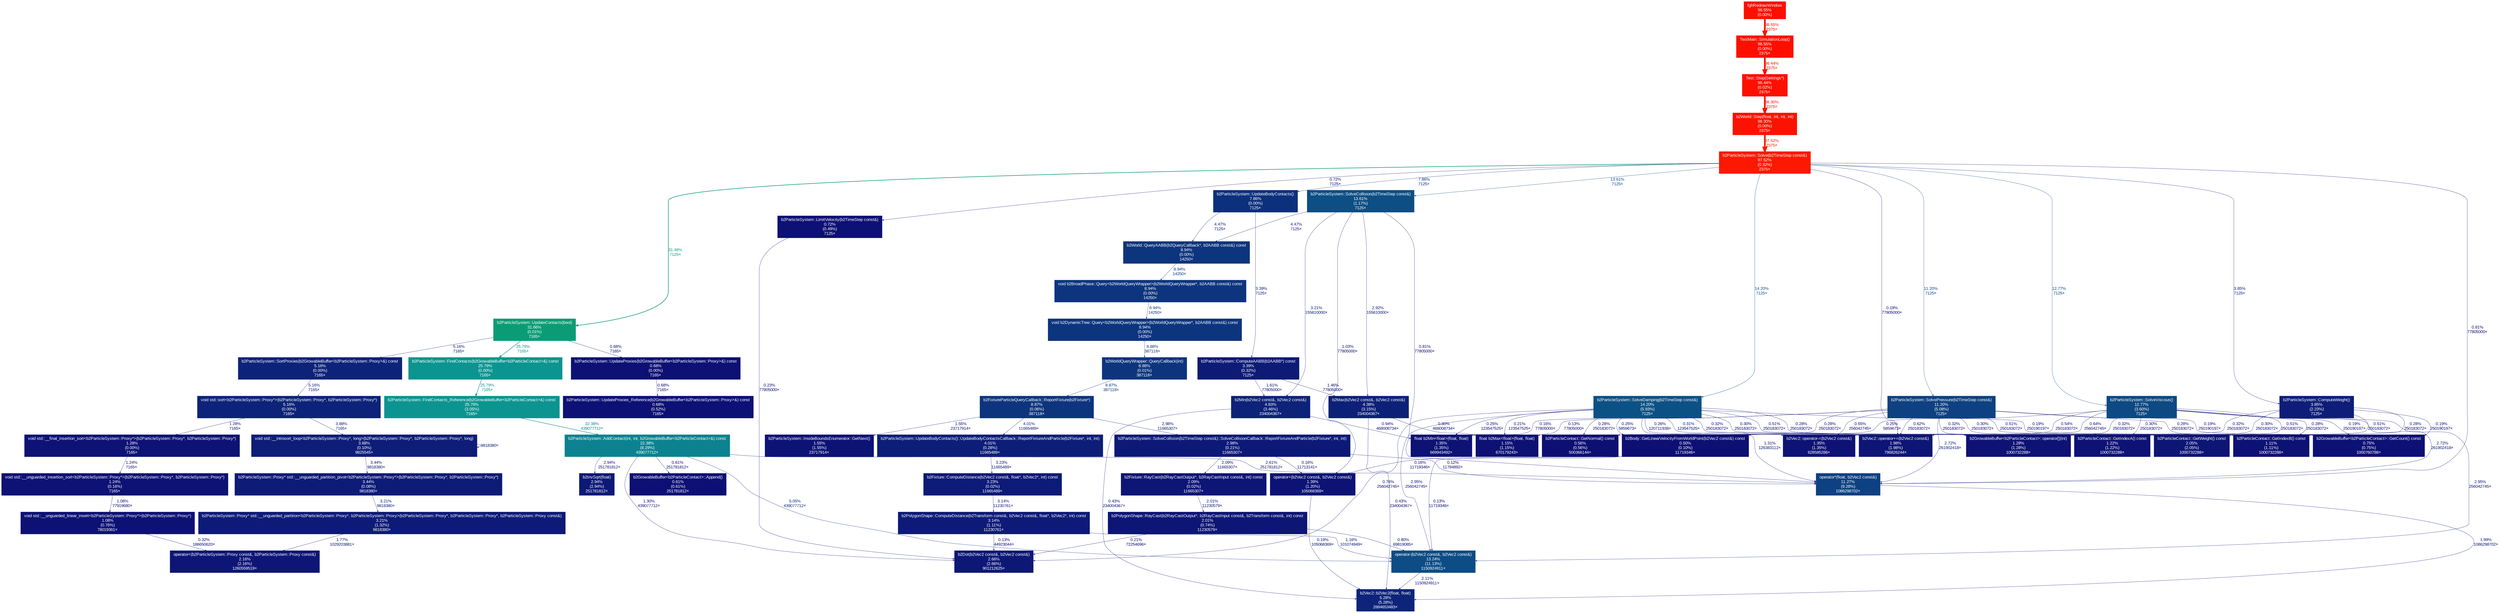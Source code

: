 digraph {
	graph [fontname=Arial, nodesep=0.125, ranksep=0.25];
	node [fontcolor=white, fontname=Arial, height=0, shape=box, style=filled, width=0];
	edge [fontname=Arial];
	1 [color="#fd0f00", fontcolor="#ffffff", fontsize="10.00", label="fghRedrawWindow\n98.55%\n(0.00%)"];
	1 -> 2 [arrowsize="0.99", color="#fd0f00", fontcolor="#fd0f00", fontsize="10.00", label="98.55%\n2375×", labeldistance="3.94", penwidth="3.94"];
	2 [color="#fd0f00", fontcolor="#ffffff", fontsize="10.00", label="TestMain::SimulationLoop()\n98.55%\n(0.00%)\n2375×"];
	2 -> 3 [arrowsize="0.99", color="#fd1000", fontcolor="#fd1000", fontsize="10.00", label="98.44%\n2375×", labeldistance="3.94", penwidth="3.94"];
	3 [color="#fd1000", fontcolor="#ffffff", fontsize="10.00", label="Test::Step(Settings*)\n98.44%\n(0.02%)\n2375×"];
	3 -> 4 [arrowsize="0.99", color="#fc1200", fontcolor="#fc1200", fontsize="10.00", label="98.30%\n2375×", labeldistance="3.93", penwidth="3.93"];
	4 [color="#fc1200", fontcolor="#ffffff", fontsize="10.00", label="b2World::Step(float, int, int, int)\n98.30%\n(0.00%)\n2375×"];
	4 -> 5 [arrowsize="0.99", color="#fb1901", fontcolor="#fb1901", fontsize="10.00", label="97.52%\n2375×", labeldistance="3.90", penwidth="3.90"];
	5 [color="#fb1901", fontcolor="#ffffff", fontsize="10.00", label="b2ParticleSystem::Solve(b2TimeStep const&)\n97.52%\n(0.32%)\n2375×"];
	5 -> 6 [arrowsize="0.56", color="#0b9c77", fontcolor="#0b9c77", fontsize="10.00", label="31.48%\n7125×", labeldistance="1.26", penwidth="1.26"];
	5 -> 10 [arrowsize="0.38", color="#0c5185", fontcolor="#0c5185", fontsize="10.00", label="14.20%\n7125×", labeldistance="0.57", penwidth="0.57"];
	5 -> 11 [arrowsize="0.37", color="#0d4e84", fontcolor="#0d4e84", fontsize="10.00", label="13.61%\n7125×", labeldistance="0.54", penwidth="0.54"];
	5 -> 13 [arrowsize="0.36", color="#0d4983", fontcolor="#0d4983", fontsize="10.00", label="12.77%\n7125×", labeldistance="0.51", penwidth="0.51"];
	5 -> 14 [arrowsize="0.35", color="#0d1074", fontcolor="#0d1074", fontsize="10.00", label="0.81%\n77805000×", labeldistance="0.50", penwidth="0.50"];
	5 -> 15 [arrowsize="0.35", color="#0d4181", fontcolor="#0d4181", fontsize="10.00", label="11.20%\n7125×", labeldistance="0.50", penwidth="0.50"];
	5 -> 21 [arrowsize="0.35", color="#0d307d", fontcolor="#0d307d", fontsize="10.00", label="7.86%\n7125×", labeldistance="0.50", penwidth="0.50"];
	5 -> 29 [arrowsize="0.35", color="#0d1d78", fontcolor="#0d1d78", fontsize="10.00", label="3.85%\n7125×", labeldistance="0.50", penwidth="0.50"];
	5 -> 42 [arrowsize="0.35", color="#0d0e73", fontcolor="#0d0e73", fontsize="10.00", label="0.19%\n77805000×", labeldistance="0.50", penwidth="0.50"];
	5 -> 55 [arrowsize="0.35", color="#0d1074", fontcolor="#0d1074", fontsize="10.00", label="0.72%\n7125×", labeldistance="0.50", penwidth="0.50"];
	6 [color="#0b9c76", fontcolor="#ffffff", fontsize="10.00", label="b2ParticleSystem::UpdateContacts(bool)\n31.66%\n(0.01%)\n7165×"];
	6 -> 7 [arrowsize="0.51", color="#0c9490", fontcolor="#0c9490", fontsize="10.00", label="25.79%\n7165×", labeldistance="1.03", penwidth="1.03"];
	6 -> 23 [arrowsize="0.35", color="#0d2379", fontcolor="#0d2379", fontsize="10.00", label="5.16%\n7165×", labeldistance="0.50", penwidth="0.50"];
	6 -> 56 [arrowsize="0.35", color="#0d1074", fontcolor="#0d1074", fontsize="10.00", label="0.68%\n7165×", labeldistance="0.50", penwidth="0.50"];
	7 [color="#0c9490", fontcolor="#ffffff", fontsize="10.00", label="b2ParticleSystem::FindContacts(b2GrowableBuffer<b2ParticleContact>&) const\n25.79%\n(0.00%)\n7165×"];
	7 -> 8 [arrowsize="0.51", color="#0c9490", fontcolor="#0c9490", fontsize="10.00", label="25.79%\n7165×", labeldistance="1.03", penwidth="1.03"];
	8 [color="#0c9490", fontcolor="#ffffff", fontsize="10.00", label="b2ParticleSystem::FindContacts_Reference(b2GrowableBuffer<b2ParticleContact>&) const\n25.79%\n(3.05%)\n7165×"];
	8 -> 9 [arrowsize="0.47", color="#0c8290", fontcolor="#0c8290", fontsize="10.00", label="22.38%\n439077712×", labeldistance="0.90", penwidth="0.90"];
	9 [color="#0c8290", fontcolor="#ffffff", fontsize="10.00", label="b2ParticleSystem::AddContact(int, int, b2GrowableBuffer<b2ParticleContact>&) const\n22.38%\n(8.29%)\n439077712×"];
	9 -> 12 [arrowsize="0.35", color="#0d2379", fontcolor="#0d2379", fontsize="10.00", label="5.05%\n439077712×", labeldistance="0.50", penwidth="0.50"];
	9 -> 14 [arrowsize="0.35", color="#0d1876", fontcolor="#0d1876", fontsize="10.00", label="2.61%\n251781812×", labeldistance="0.50", penwidth="0.50"];
	9 -> 36 [arrowsize="0.35", color="#0d1977", fontcolor="#0d1977", fontsize="10.00", label="2.94%\n251781812×", labeldistance="0.50", penwidth="0.50"];
	9 -> 37 [arrowsize="0.35", color="#0d1274", fontcolor="#0d1274", fontsize="10.00", label="1.30%\n439077712×", labeldistance="0.50", penwidth="0.50"];
	9 -> 58 [arrowsize="0.35", color="#0d0f74", fontcolor="#0d0f74", fontsize="10.00", label="0.61%\n251781812×", labeldistance="0.50", penwidth="0.50"];
	10 [color="#0c5185", fontcolor="#ffffff", fontsize="10.00", label="b2ParticleSystem::SolveDamping(b2TimeStep const&)\n14.20%\n(5.93%)\n7125×"];
	10 -> 12 [arrowsize="0.35", color="#0d1977", fontcolor="#0d1977", fontsize="10.00", label="2.95%\n256042745×", labeldistance="0.50", penwidth="0.50"];
	10 -> 14 [arrowsize="0.35", color="#0d1274", fontcolor="#0d1274", fontsize="10.00", label="1.31%\n126383112×", labeldistance="0.50", penwidth="0.50"];
	10 -> 37 [arrowsize="0.35", color="#0d1074", fontcolor="#0d1074", fontsize="10.00", label="0.76%\n256042745×", labeldistance="0.50", penwidth="0.50"];
	10 -> 40 [arrowsize="0.35", color="#0d0f73", fontcolor="#0d0f73", fontsize="10.00", label="0.51%\n250183072×", labeldistance="0.50", penwidth="0.50"];
	10 -> 42 [arrowsize="0.35", color="#0d0e73", fontcolor="#0d0e73", fontsize="10.00", label="0.31%\n123547525×", labeldistance="0.50", penwidth="0.50"];
	10 -> 45 [arrowsize="0.35", color="#0d0e73", fontcolor="#0d0e73", fontsize="10.00", label="0.25%\n123547525×", labeldistance="0.50", penwidth="0.50"];
	10 -> 46 [arrowsize="0.35", color="#0d0e73", fontcolor="#0d0e73", fontsize="10.00", label="0.26%\n120711938×", labeldistance="0.50", penwidth="0.50"];
	10 -> 47 [arrowsize="0.35", color="#0d0e73", fontcolor="#0d0e73", fontsize="10.00", label="0.32%\n250183072×", labeldistance="0.50", penwidth="0.50"];
	10 -> 50 [arrowsize="0.35", color="#0d0e73", fontcolor="#0d0e73", fontsize="10.00", label="0.30%\n250183072×", labeldistance="0.50", penwidth="0.50"];
	10 -> 51 [arrowsize="0.35", color="#0d0e73", fontcolor="#0d0e73", fontsize="10.00", label="0.21%\n123547525×", labeldistance="0.50", penwidth="0.50"];
	10 -> 52 [arrowsize="0.35", color="#0d0e73", fontcolor="#0d0e73", fontsize="10.00", label="0.28%\n250183072×", labeldistance="0.50", penwidth="0.50"];
	10 -> 54 [arrowsize="0.35", color="#0d0e73", fontcolor="#0d0e73", fontsize="10.00", label="0.19%\n250190197×", labeldistance="0.50", penwidth="0.50"];
	10 -> 59 [arrowsize="0.35", color="#0d0e73", fontcolor="#0d0e73", fontsize="10.00", label="0.28%\n250183072×", labeldistance="0.50", penwidth="0.50"];
	10 -> 60 [arrowsize="0.35", color="#0d0e73", fontcolor="#0d0e73", fontsize="10.00", label="0.25%\n5859673×", labeldistance="0.50", penwidth="0.50"];
	11 [color="#0d4e84", fontcolor="#ffffff", fontsize="10.00", label="b2ParticleSystem::SolveCollision(b2TimeStep const&)\n13.61%\n(1.17%)\n7125×"];
	11 -> 14 [arrowsize="0.35", color="#0d1074", fontcolor="#0d1074", fontsize="10.00", label="0.81%\n77805000×", labeldistance="0.50", penwidth="0.50"];
	11 -> 18 [arrowsize="0.35", color="#0d2078", fontcolor="#0d2078", fontsize="10.00", label="4.47%\n7125×", labeldistance="0.50", penwidth="0.50"];
	11 -> 25 [arrowsize="0.35", color="#0d1a77", fontcolor="#0d1a77", fontsize="10.00", label="3.21%\n155610000×", labeldistance="0.50", penwidth="0.50"];
	11 -> 26 [arrowsize="0.35", color="#0d1976", fontcolor="#0d1976", fontsize="10.00", label="2.92%\n155610000×", labeldistance="0.50", penwidth="0.50"];
	11 -> 44 [arrowsize="0.35", color="#0d1174", fontcolor="#0d1174", fontsize="10.00", label="1.03%\n77805000×", labeldistance="0.50", penwidth="0.50"];
	12 [color="#0d4c84", fontcolor="#ffffff", fontsize="10.00", label="operator-(b2Vec2 const&, b2Vec2 const&)\n13.24%\n(11.13%)\n1150924911×"];
	12 -> 22 [arrowsize="0.35", color="#0d1675", fontcolor="#0d1675", fontsize="10.00", label="2.11%\n1150924911×", labeldistance="0.50", penwidth="0.50"];
	13 [color="#0d4983", fontcolor="#ffffff", fontsize="10.00", label="b2ParticleSystem::SolveViscous()\n12.77%\n(3.60%)\n7125×"];
	13 -> 12 [arrowsize="0.35", color="#0d1977", fontcolor="#0d1977", fontsize="10.00", label="2.95%\n256042745×", labeldistance="0.50", penwidth="0.50"];
	13 -> 14 [arrowsize="0.35", color="#0d1876", fontcolor="#0d1876", fontsize="10.00", label="2.72%\n261902418×", labeldistance="0.50", penwidth="0.50"];
	13 -> 40 [arrowsize="0.35", color="#0d0f73", fontcolor="#0d0f73", fontsize="10.00", label="0.51%\n250183072×", labeldistance="0.50", penwidth="0.50"];
	13 -> 42 [arrowsize="0.35", color="#0d0f74", fontcolor="#0d0f74", fontsize="10.00", label="0.64%\n256042745×", labeldistance="0.50", penwidth="0.50"];
	13 -> 46 [arrowsize="0.35", color="#0d0f73", fontcolor="#0d0f73", fontsize="10.00", label="0.54%\n250183072×", labeldistance="0.50", penwidth="0.50"];
	13 -> 47 [arrowsize="0.35", color="#0d0e73", fontcolor="#0d0e73", fontsize="10.00", label="0.32%\n250183072×", labeldistance="0.50", penwidth="0.50"];
	13 -> 50 [arrowsize="0.35", color="#0d0e73", fontcolor="#0d0e73", fontsize="10.00", label="0.30%\n250183072×", labeldistance="0.50", penwidth="0.50"];
	13 -> 52 [arrowsize="0.35", color="#0d0e73", fontcolor="#0d0e73", fontsize="10.00", label="0.28%\n250183072×", labeldistance="0.50", penwidth="0.50"];
	13 -> 54 [arrowsize="0.35", color="#0d0e73", fontcolor="#0d0e73", fontsize="10.00", label="0.19%\n250190197×", labeldistance="0.50", penwidth="0.50"];
	13 -> 60 [arrowsize="0.35", color="#0d0e73", fontcolor="#0d0e73", fontsize="10.00", label="0.25%\n5859673×", labeldistance="0.50", penwidth="0.50"];
	14 [color="#0d4181", fontcolor="#ffffff", fontsize="10.00", label="operator*(float, b2Vec2 const&)\n11.27%\n(9.28%)\n1086298702×"];
	14 -> 22 [arrowsize="0.35", color="#0d1575", fontcolor="#0d1575", fontsize="10.00", label="1.99%\n1086298702×", labeldistance="0.50", penwidth="0.50"];
	15 [color="#0d4181", fontcolor="#ffffff", fontsize="10.00", label="b2ParticleSystem::SolvePressure(b2TimeStep const&)\n11.20%\n(5.08%)\n7125×"];
	15 -> 14 [arrowsize="0.35", color="#0d1876", fontcolor="#0d1876", fontsize="10.00", label="2.72%\n261902418×", labeldistance="0.50", penwidth="0.50"];
	15 -> 40 [arrowsize="0.35", color="#0d0f73", fontcolor="#0d0f73", fontsize="10.00", label="0.51%\n250183072×", labeldistance="0.50", penwidth="0.50"];
	15 -> 42 [arrowsize="0.35", color="#0d0f74", fontcolor="#0d0f74", fontsize="10.00", label="0.62%\n250183072×", labeldistance="0.50", penwidth="0.50"];
	15 -> 45 [arrowsize="0.35", color="#0d0d73", fontcolor="#0d0d73", fontsize="10.00", label="0.16%\n77805000×", labeldistance="0.50", penwidth="0.50"];
	15 -> 46 [arrowsize="0.35", color="#0d0f73", fontcolor="#0d0f73", fontsize="10.00", label="0.55%\n256042745×", labeldistance="0.50", penwidth="0.50"];
	15 -> 47 [arrowsize="0.35", color="#0d0e73", fontcolor="#0d0e73", fontsize="10.00", label="0.32%\n250183072×", labeldistance="0.50", penwidth="0.50"];
	15 -> 50 [arrowsize="0.35", color="#0d0e73", fontcolor="#0d0e73", fontsize="10.00", label="0.30%\n250183072×", labeldistance="0.50", penwidth="0.50"];
	15 -> 51 [arrowsize="0.35", color="#0d0d73", fontcolor="#0d0d73", fontsize="10.00", label="0.13%\n77805000×", labeldistance="0.50", penwidth="0.50"];
	15 -> 52 [arrowsize="0.35", color="#0d0e73", fontcolor="#0d0e73", fontsize="10.00", label="0.28%\n250183072×", labeldistance="0.50", penwidth="0.50"];
	15 -> 54 [arrowsize="0.35", color="#0d0e73", fontcolor="#0d0e73", fontsize="10.00", label="0.19%\n250190197×", labeldistance="0.50", penwidth="0.50"];
	15 -> 59 [arrowsize="0.35", color="#0d0e73", fontcolor="#0d0e73", fontsize="10.00", label="0.28%\n250183072×", labeldistance="0.50", penwidth="0.50"];
	16 [color="#0d357e", fontcolor="#ffffff", fontsize="10.00", label="void b2BroadPhase::Query<b2WorldQueryWrapper>(b2WorldQueryWrapper*, b2AABB const&) const\n8.94%\n(0.00%)\n14250×"];
	16 -> 17 [arrowsize="0.35", color="#0d357e", fontcolor="#0d357e", fontsize="10.00", label="8.94%\n14250×", labeldistance="0.50", penwidth="0.50"];
	17 [color="#0d357e", fontcolor="#ffffff", fontsize="10.00", label="void b2DynamicTree::Query<b2WorldQueryWrapper>(b2WorldQueryWrapper*, b2AABB const&) const\n8.94%\n(0.00%)\n14250×"];
	17 -> 19 [arrowsize="0.35", color="#0d357e", fontcolor="#0d357e", fontsize="10.00", label="8.88%\n387118×", labeldistance="0.50", penwidth="0.50"];
	18 [color="#0d357e", fontcolor="#ffffff", fontsize="10.00", label="b2World::QueryAABB(b2QueryCallback*, b2AABB const&) const\n8.94%\n(0.00%)\n14250×"];
	18 -> 16 [arrowsize="0.35", color="#0d357e", fontcolor="#0d357e", fontsize="10.00", label="8.94%\n14250×", labeldistance="0.50", penwidth="0.50"];
	19 [color="#0d357e", fontcolor="#ffffff", fontsize="10.00", label="b2WorldQueryWrapper::QueryCallback(int)\n8.88%\n(0.01%)\n387118×"];
	19 -> 20 [arrowsize="0.35", color="#0d357e", fontcolor="#0d357e", fontsize="10.00", label="8.87%\n387118×", labeldistance="0.50", penwidth="0.50"];
	20 [color="#0d357e", fontcolor="#ffffff", fontsize="10.00", label="b2FixtureParticleQueryCallback::ReportFixture(b2Fixture*)\n8.87%\n(0.06%)\n387118×"];
	20 -> 27 [arrowsize="0.35", color="#0d1e78", fontcolor="#0d1e78", fontsize="10.00", label="4.01%\n11665489×", labeldistance="0.50", penwidth="0.50"];
	20 -> 35 [arrowsize="0.35", color="#0d1977", fontcolor="#0d1977", fontsize="10.00", label="2.98%\n11665307×", labeldistance="0.50", penwidth="0.50"];
	20 -> 43 [arrowsize="0.35", color="#0d1375", fontcolor="#0d1375", fontsize="10.00", label="1.55%\n23717914×", labeldistance="0.50", penwidth="0.50"];
	21 [color="#0d307d", fontcolor="#ffffff", fontsize="10.00", label="b2ParticleSystem::UpdateBodyContacts()\n7.86%\n(0.00%)\n7125×"];
	21 -> 18 [arrowsize="0.35", color="#0d2078", fontcolor="#0d2078", fontsize="10.00", label="4.47%\n7125×", labeldistance="0.50", penwidth="0.50"];
	21 -> 31 [arrowsize="0.35", color="#0d1b77", fontcolor="#0d1b77", fontsize="10.00", label="3.39%\n7125×", labeldistance="0.50", penwidth="0.50"];
	22 [color="#0d247a", fontcolor="#ffffff", fontsize="10.00", label="b2Vec2::b2Vec2(float, float)\n5.28%\n(5.28%)\n2884653483×"];
	23 [color="#0d2379", fontcolor="#ffffff", fontsize="10.00", label="b2ParticleSystem::SortProxies(b2GrowableBuffer<b2ParticleSystem::Proxy>&) const\n5.16%\n(0.00%)\n7165×"];
	23 -> 24 [arrowsize="0.35", color="#0d2379", fontcolor="#0d2379", fontsize="10.00", label="5.16%\n7165×", labeldistance="0.50", penwidth="0.50"];
	24 [color="#0d2379", fontcolor="#ffffff", fontsize="10.00", label="void std::sort<b2ParticleSystem::Proxy*>(b2ParticleSystem::Proxy*, b2ParticleSystem::Proxy*)\n5.16%\n(0.00%)\n7165×"];
	24 -> 28 [arrowsize="0.35", color="#0d1d78", fontcolor="#0d1d78", fontsize="10.00", label="3.88%\n7165×", labeldistance="0.50", penwidth="0.50"];
	24 -> 48 [arrowsize="0.35", color="#0d1274", fontcolor="#0d1274", fontsize="10.00", label="1.28%\n7165×", labeldistance="0.50", penwidth="0.50"];
	25 [color="#0d2279", fontcolor="#ffffff", fontsize="10.00", label="b2Min(b2Vec2 const&, b2Vec2 const&)\n4.83%\n(3.46%)\n234004367×"];
	25 -> 22 [arrowsize="0.35", color="#0d0f73", fontcolor="#0d0f73", fontsize="10.00", label="0.43%\n234004367×", labeldistance="0.50", penwidth="0.50"];
	25 -> 45 [arrowsize="0.35", color="#0d1174", fontcolor="#0d1174", fontsize="10.00", label="0.94%\n468008734×", labeldistance="0.50", penwidth="0.50"];
	26 [color="#0d2078", fontcolor="#ffffff", fontsize="10.00", label="b2Max(b2Vec2 const&, b2Vec2 const&)\n4.38%\n(3.15%)\n234004367×"];
	26 -> 22 [arrowsize="0.35", color="#0d0f73", fontcolor="#0d0f73", fontsize="10.00", label="0.43%\n234004367×", labeldistance="0.50", penwidth="0.50"];
	26 -> 51 [arrowsize="0.35", color="#0d1074", fontcolor="#0d1074", fontsize="10.00", label="0.80%\n468008734×", labeldistance="0.50", penwidth="0.50"];
	27 [color="#0d1e78", fontcolor="#ffffff", fontsize="10.00", label="b2ParticleSystem::UpdateBodyContacts()::UpdateBodyContactsCallback::ReportFixtureAndParticle(b2Fixture*, int, int)\n4.01%\n(0.28%)\n11665489×"];
	27 -> 32 [arrowsize="0.35", color="#0d1a77", fontcolor="#0d1a77", fontsize="10.00", label="3.23%\n11665489×", labeldistance="0.50", penwidth="0.50"];
	28 [color="#0d1d78", fontcolor="#ffffff", fontsize="10.00", label="void std::__introsort_loop<b2ParticleSystem::Proxy*, long>(b2ParticleSystem::Proxy*, b2ParticleSystem::Proxy*, long)\n3.88%\n(0.10%)\n9825545×"];
	28 -> 28 [arrowsize="0.35", color="#0d1d78", fontcolor="#0d1d78", fontsize="10.00", label="9818380×", labeldistance="0.50", penwidth="0.50"];
	28 -> 30 [arrowsize="0.35", color="#0d1b77", fontcolor="#0d1b77", fontsize="10.00", label="3.44%\n9818380×", labeldistance="0.50", penwidth="0.50"];
	29 [color="#0d1d78", fontcolor="#ffffff", fontsize="10.00", label="b2ParticleSystem::ComputeWeight()\n3.85%\n(2.23%)\n7125×"];
	29 -> 40 [arrowsize="0.35", color="#0d0f73", fontcolor="#0d0f73", fontsize="10.00", label="0.51%\n250183072×", labeldistance="0.50", penwidth="0.50"];
	29 -> 47 [arrowsize="0.35", color="#0d0e73", fontcolor="#0d0e73", fontsize="10.00", label="0.32%\n250183072×", labeldistance="0.50", penwidth="0.50"];
	29 -> 50 [arrowsize="0.35", color="#0d0e73", fontcolor="#0d0e73", fontsize="10.00", label="0.30%\n250183072×", labeldistance="0.50", penwidth="0.50"];
	29 -> 52 [arrowsize="0.35", color="#0d0e73", fontcolor="#0d0e73", fontsize="10.00", label="0.28%\n250183072×", labeldistance="0.50", penwidth="0.50"];
	29 -> 54 [arrowsize="0.35", color="#0d0e73", fontcolor="#0d0e73", fontsize="10.00", label="0.19%\n250190197×", labeldistance="0.50", penwidth="0.50"];
	30 [color="#0d1b77", fontcolor="#ffffff", fontsize="10.00", label="b2ParticleSystem::Proxy* std::__unguarded_partition_pivot<b2ParticleSystem::Proxy*>(b2ParticleSystem::Proxy*, b2ParticleSystem::Proxy*)\n3.44%\n(0.08%)\n9818380×"];
	30 -> 33 [arrowsize="0.35", color="#0d1a77", fontcolor="#0d1a77", fontsize="10.00", label="3.21%\n9818380×", labeldistance="0.50", penwidth="0.50"];
	31 [color="#0d1b77", fontcolor="#ffffff", fontsize="10.00", label="b2ParticleSystem::ComputeAABB(b2AABB*) const\n3.39%\n(0.32%)\n7125×"];
	31 -> 25 [arrowsize="0.35", color="#0d1375", fontcolor="#0d1375", fontsize="10.00", label="1.61%\n77805000×", labeldistance="0.50", penwidth="0.50"];
	31 -> 26 [arrowsize="0.35", color="#0d1375", fontcolor="#0d1375", fontsize="10.00", label="1.46%\n77805000×", labeldistance="0.50", penwidth="0.50"];
	32 [color="#0d1a77", fontcolor="#ffffff", fontsize="10.00", label="b2Fixture::ComputeDistance(b2Vec2 const&, float*, b2Vec2*, int) const\n3.23%\n(0.02%)\n11665489×"];
	32 -> 34 [arrowsize="0.35", color="#0d1a77", fontcolor="#0d1a77", fontsize="10.00", label="3.14%\n11230761×", labeldistance="0.50", penwidth="0.50"];
	33 [color="#0d1a77", fontcolor="#ffffff", fontsize="10.00", label="b2ParticleSystem::Proxy* std::__unguarded_partition<b2ParticleSystem::Proxy*, b2ParticleSystem::Proxy>(b2ParticleSystem::Proxy*, b2ParticleSystem::Proxy*, b2ParticleSystem::Proxy const&)\n3.21%\n(1.32%)\n9818380×"];
	33 -> 38 [arrowsize="0.35", color="#0d1475", fontcolor="#0d1475", fontsize="10.00", label="1.77%\n1029203881×", labeldistance="0.50", penwidth="0.50"];
	34 [color="#0d1a77", fontcolor="#ffffff", fontsize="10.00", label="b2PolygonShape::ComputeDistance(b2Transform const&, b2Vec2 const&, float*, b2Vec2*, int) const\n3.14%\n(1.11%)\n11230761×"];
	34 -> 12 [arrowsize="0.35", color="#0d1274", fontcolor="#0d1274", fontsize="10.00", label="1.16%\n101074949×", labeldistance="0.50", penwidth="0.50"];
	34 -> 37 [arrowsize="0.35", color="#0d0d73", fontcolor="#0d0d73", fontsize="10.00", label="0.13%\n44923044×", labeldistance="0.50", penwidth="0.50"];
	35 [color="#0d1977", fontcolor="#ffffff", fontsize="10.00", label="b2ParticleSystem::SolveCollision(b2TimeStep const&)::SolveCollisionCallback::ReportFixtureAndParticle(b2Fixture*, int, int)\n2.98%\n(0.21%)\n11665307×"];
	35 -> 14 [arrowsize="0.35", color="#0d0d73", fontcolor="#0d0d73", fontsize="10.00", label="0.12%\n11784892×", labeldistance="0.50", penwidth="0.50"];
	35 -> 39 [arrowsize="0.35", color="#0d1575", fontcolor="#0d1575", fontsize="10.00", label="2.09%\n11665307×", labeldistance="0.50", penwidth="0.50"];
	35 -> 44 [arrowsize="0.35", color="#0d0d73", fontcolor="#0d0d73", fontsize="10.00", label="0.16%\n11713141×", labeldistance="0.50", penwidth="0.50"];
	36 [color="#0d1977", fontcolor="#ffffff", fontsize="10.00", label="b2InvSqrt(float)\n2.94%\n(2.94%)\n251781812×"];
	37 [color="#0d1876", fontcolor="#ffffff", fontsize="10.00", label="b2Dot(b2Vec2 const&, b2Vec2 const&)\n2.66%\n(2.66%)\n901212625×"];
	38 [color="#0d1676", fontcolor="#ffffff", fontsize="10.00", label="operator<(b2ParticleSystem::Proxy const&, b2ParticleSystem::Proxy const&)\n2.16%\n(2.16%)\n1260559519×"];
	39 [color="#0d1575", fontcolor="#ffffff", fontsize="10.00", label="b2Fixture::RayCast(b2RayCastOutput*, b2RayCastInput const&, int) const\n2.09%\n(0.02%)\n11665307×"];
	39 -> 41 [arrowsize="0.35", color="#0d1575", fontcolor="#0d1575", fontsize="10.00", label="2.01%\n11230579×", labeldistance="0.50", penwidth="0.50"];
	40 [color="#0d1575", fontcolor="#ffffff", fontsize="10.00", label="b2ParticleContact::GetWeight() const\n2.05%\n(2.05%)\n1000732288×"];
	41 [color="#0d1575", fontcolor="#ffffff", fontsize="10.00", label="b2PolygonShape::RayCast(b2RayCastOutput*, b2RayCastInput const&, b2Transform const&, int) const\n2.01%\n(0.74%)\n11230579×"];
	41 -> 12 [arrowsize="0.35", color="#0d1074", fontcolor="#0d1074", fontsize="10.00", label="0.80%\n69819085×", labeldistance="0.50", penwidth="0.50"];
	41 -> 37 [arrowsize="0.35", color="#0d0e73", fontcolor="#0d0e73", fontsize="10.00", label="0.21%\n72254696×", labeldistance="0.50", penwidth="0.50"];
	42 [color="#0d1575", fontcolor="#ffffff", fontsize="10.00", label="b2Vec2::operator+=(b2Vec2 const&)\n1.98%\n(1.98%)\n796826244×"];
	43 [color="#0d1375", fontcolor="#ffffff", fontsize="10.00", label="b2ParticleSystem::InsideBoundsEnumerator::GetNext()\n1.55%\n(1.55%)\n23717914×"];
	44 [color="#0d1375", fontcolor="#ffffff", fontsize="10.00", label="operator+(b2Vec2 const&, b2Vec2 const&)\n1.39%\n(1.20%)\n105068369×"];
	44 -> 22 [arrowsize="0.35", color="#0d0e73", fontcolor="#0d0e73", fontsize="10.00", label="0.19%\n105068369×", labeldistance="0.50", penwidth="0.50"];
	45 [color="#0d1274", fontcolor="#ffffff", fontsize="10.00", label="float b2Min<float>(float, float)\n1.35%\n(1.35%)\n669943492×"];
	46 [color="#0d1274", fontcolor="#ffffff", fontsize="10.00", label="b2Vec2::operator-=(b2Vec2 const&)\n1.35%\n(1.35%)\n628585286×"];
	47 [color="#0d1274", fontcolor="#ffffff", fontsize="10.00", label="b2GrowableBuffer<b2ParticleContact>::operator[](int)\n1.28%\n(1.28%)\n1000732288×"];
	48 [color="#0d1274", fontcolor="#ffffff", fontsize="10.00", label="void std::__final_insertion_sort<b2ParticleSystem::Proxy*>(b2ParticleSystem::Proxy*, b2ParticleSystem::Proxy*)\n1.28%\n(0.00%)\n7165×"];
	48 -> 49 [arrowsize="0.35", color="#0d1274", fontcolor="#0d1274", fontsize="10.00", label="1.24%\n7165×", labeldistance="0.50", penwidth="0.50"];
	49 [color="#0d1274", fontcolor="#ffffff", fontsize="10.00", label="void std::__unguarded_insertion_sort<b2ParticleSystem::Proxy*>(b2ParticleSystem::Proxy*, b2ParticleSystem::Proxy*)\n1.24%\n(0.16%)\n7165×"];
	49 -> 53 [arrowsize="0.35", color="#0d1174", fontcolor="#0d1174", fontsize="10.00", label="1.08%\n77919680×", labeldistance="0.50", penwidth="0.50"];
	50 [color="#0d1274", fontcolor="#ffffff", fontsize="10.00", label="b2ParticleContact::GetIndexA() const\n1.22%\n(1.22%)\n1000732288×"];
	51 [color="#0d1174", fontcolor="#ffffff", fontsize="10.00", label="float b2Max<float>(float, float)\n1.15%\n(1.15%)\n670179243×"];
	52 [color="#0d1174", fontcolor="#ffffff", fontsize="10.00", label="b2ParticleContact::GetIndexB() const\n1.11%\n(1.11%)\n1000732288×"];
	53 [color="#0d1174", fontcolor="#ffffff", fontsize="10.00", label="void std::__unguarded_linear_insert<b2ParticleSystem::Proxy*>(b2ParticleSystem::Proxy*)\n1.08%\n(0.76%)\n78019361×"];
	53 -> 38 [arrowsize="0.35", color="#0d0e73", fontcolor="#0d0e73", fontsize="10.00", label="0.32%\n186650620×", labeldistance="0.50", penwidth="0.50"];
	54 [color="#0d1074", fontcolor="#ffffff", fontsize="10.00", label="b2GrowableBuffer<b2ParticleContact>::GetCount() const\n0.75%\n(0.75%)\n1000760788×"];
	55 [color="#0d1074", fontcolor="#ffffff", fontsize="10.00", label="b2ParticleSystem::LimitVelocity(b2TimeStep const&)\n0.72%\n(0.49%)\n7125×"];
	55 -> 37 [arrowsize="0.35", color="#0d0e73", fontcolor="#0d0e73", fontsize="10.00", label="0.23%\n77805000×", labeldistance="0.50", penwidth="0.50"];
	56 [color="#0d1074", fontcolor="#ffffff", fontsize="10.00", label="b2ParticleSystem::UpdateProxies(b2GrowableBuffer<b2ParticleSystem::Proxy>&) const\n0.68%\n(0.00%)\n7165×"];
	56 -> 57 [arrowsize="0.35", color="#0d1074", fontcolor="#0d1074", fontsize="10.00", label="0.68%\n7165×", labeldistance="0.50", penwidth="0.50"];
	57 [color="#0d1074", fontcolor="#ffffff", fontsize="10.00", label="b2ParticleSystem::UpdateProxies_Reference(b2GrowableBuffer<b2ParticleSystem::Proxy>&) const\n0.68%\n(0.52%)\n7165×"];
	58 [color="#0d0f74", fontcolor="#ffffff", fontsize="10.00", label="b2GrowableBuffer<b2ParticleContact>::Append()\n0.61%\n(0.61%)\n251781812×"];
	59 [color="#0d0f73", fontcolor="#ffffff", fontsize="10.00", label="b2ParticleContact::GetNormal() const\n0.56%\n(0.56%)\n500366144×"];
	60 [color="#0d0f73", fontcolor="#ffffff", fontsize="10.00", label="b2Body::GetLinearVelocityFromWorldPoint(b2Vec2 const&) const\n0.50%\n(0.10%)\n11719346×"];
	60 -> 12 [arrowsize="0.35", color="#0d0d73", fontcolor="#0d0d73", fontsize="10.00", label="0.13%\n11719346×", labeldistance="0.50", penwidth="0.50"];
	60 -> 44 [arrowsize="0.35", color="#0d0d73", fontcolor="#0d0d73", fontsize="10.00", label="0.16%\n11719346×", labeldistance="0.50", penwidth="0.50"];
}
